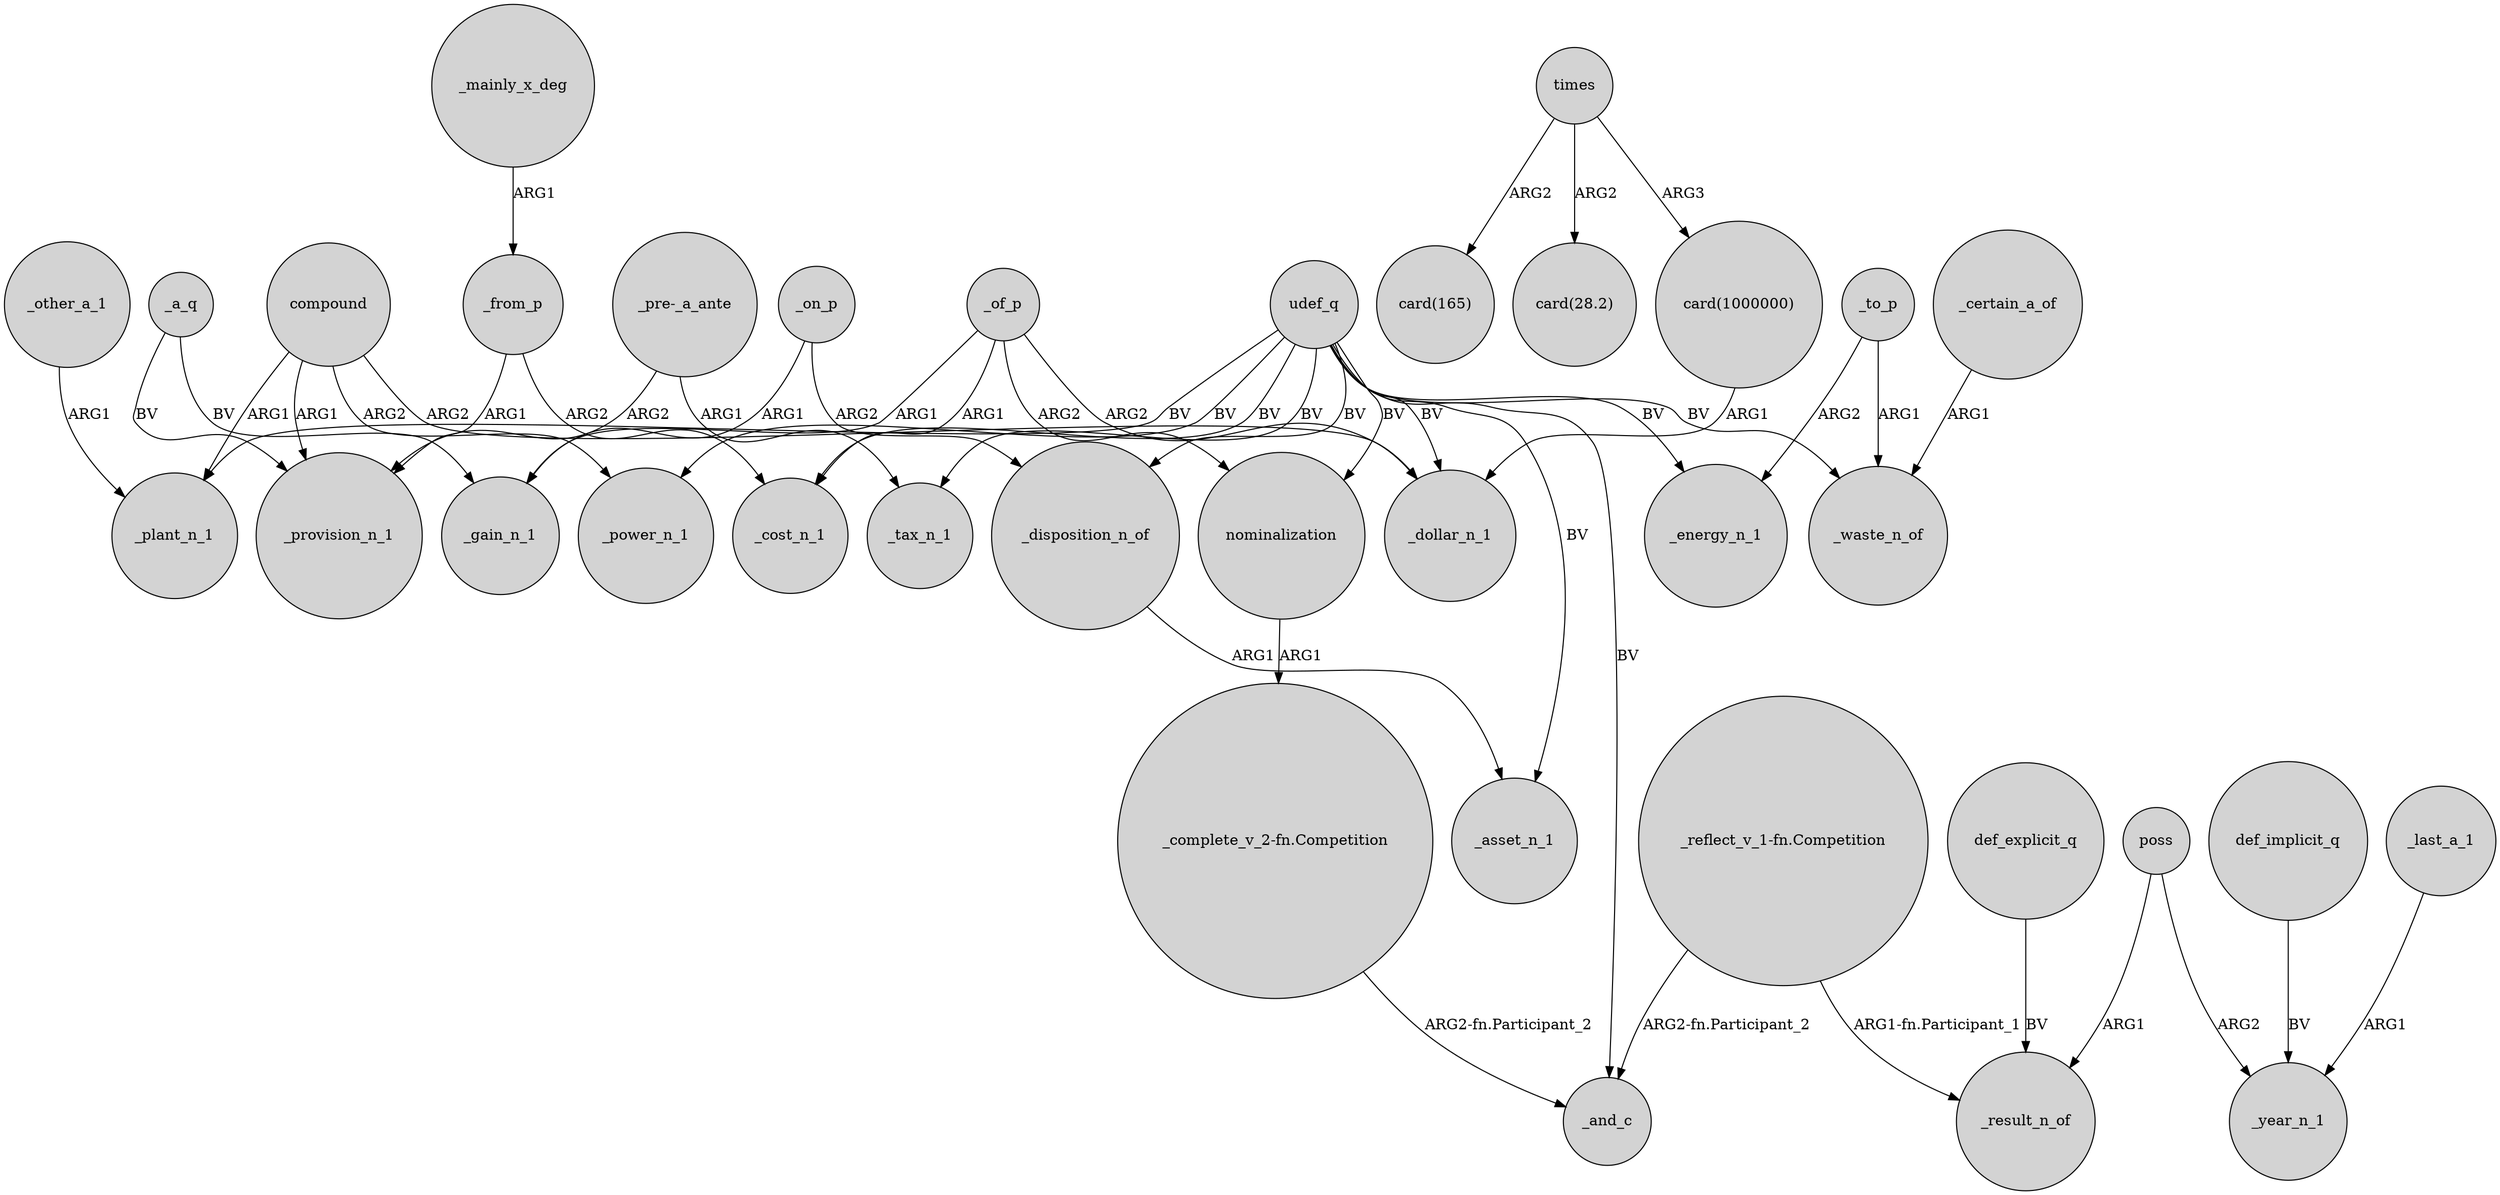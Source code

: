 digraph {
	node [shape=circle style=filled]
	udef_q -> _plant_n_1 [label=BV]
	_a_q -> _provision_n_1 [label=BV]
	_on_p -> _disposition_n_of [label=ARG2]
	_to_p -> _energy_n_1 [label=ARG2]
	nominalization -> "_complete_v_2-fn.Competition" [label=ARG1]
	def_implicit_q -> _year_n_1 [label=BV]
	_of_p -> _cost_n_1 [label=ARG1]
	udef_q -> nominalization [label=BV]
	udef_q -> _tax_n_1 [label=BV]
	times -> "card(1000000)" [label=ARG3]
	poss -> _year_n_1 [label=ARG2]
	compound -> _dollar_n_1 [label=ARG2]
	times -> "card(165)" [label=ARG2]
	compound -> _provision_n_1 [label=ARG1]
	udef_q -> _and_c [label=BV]
	udef_q -> _asset_n_1 [label=BV]
	_from_p -> _provision_n_1 [label=ARG1]
	_of_p -> _gain_n_1 [label=ARG1]
	compound -> _power_n_1 [label=ARG2]
	"_reflect_v_1-fn.Competition" -> _and_c [label="ARG2-fn.Participant_2"]
	_of_p -> nominalization [label=ARG2]
	udef_q -> _energy_n_1 [label=BV]
	_disposition_n_of -> _asset_n_1 [label=ARG1]
	_last_a_1 -> _year_n_1 [label=ARG1]
	udef_q -> _dollar_n_1 [label=BV]
	_a_q -> _gain_n_1 [label=BV]
	udef_q -> _waste_n_of [label=BV]
	"card(1000000)" -> _dollar_n_1 [label=ARG1]
	_to_p -> _waste_n_of [label=ARG1]
	_mainly_x_deg -> _from_p [label=ARG1]
	"_pre-_a_ante" -> _provision_n_1 [label=ARG2]
	_from_p -> _cost_n_1 [label=ARG2]
	_certain_a_of -> _waste_n_of [label=ARG1]
	"_complete_v_2-fn.Competition" -> _and_c [label="ARG2-fn.Participant_2"]
	"_pre-_a_ante" -> _tax_n_1 [label=ARG1]
	"_reflect_v_1-fn.Competition" -> _result_n_of [label="ARG1-fn.Participant_1"]
	times -> "card(28.2)" [label=ARG2]
	compound -> _plant_n_1 [label=ARG1]
	def_explicit_q -> _result_n_of [label=BV]
	_on_p -> _gain_n_1 [label=ARG1]
	_other_a_1 -> _plant_n_1 [label=ARG1]
	_of_p -> _dollar_n_1 [label=ARG2]
	poss -> _result_n_of [label=ARG1]
	udef_q -> _disposition_n_of [label=BV]
	udef_q -> _power_n_1 [label=BV]
	udef_q -> _cost_n_1 [label=BV]
}
